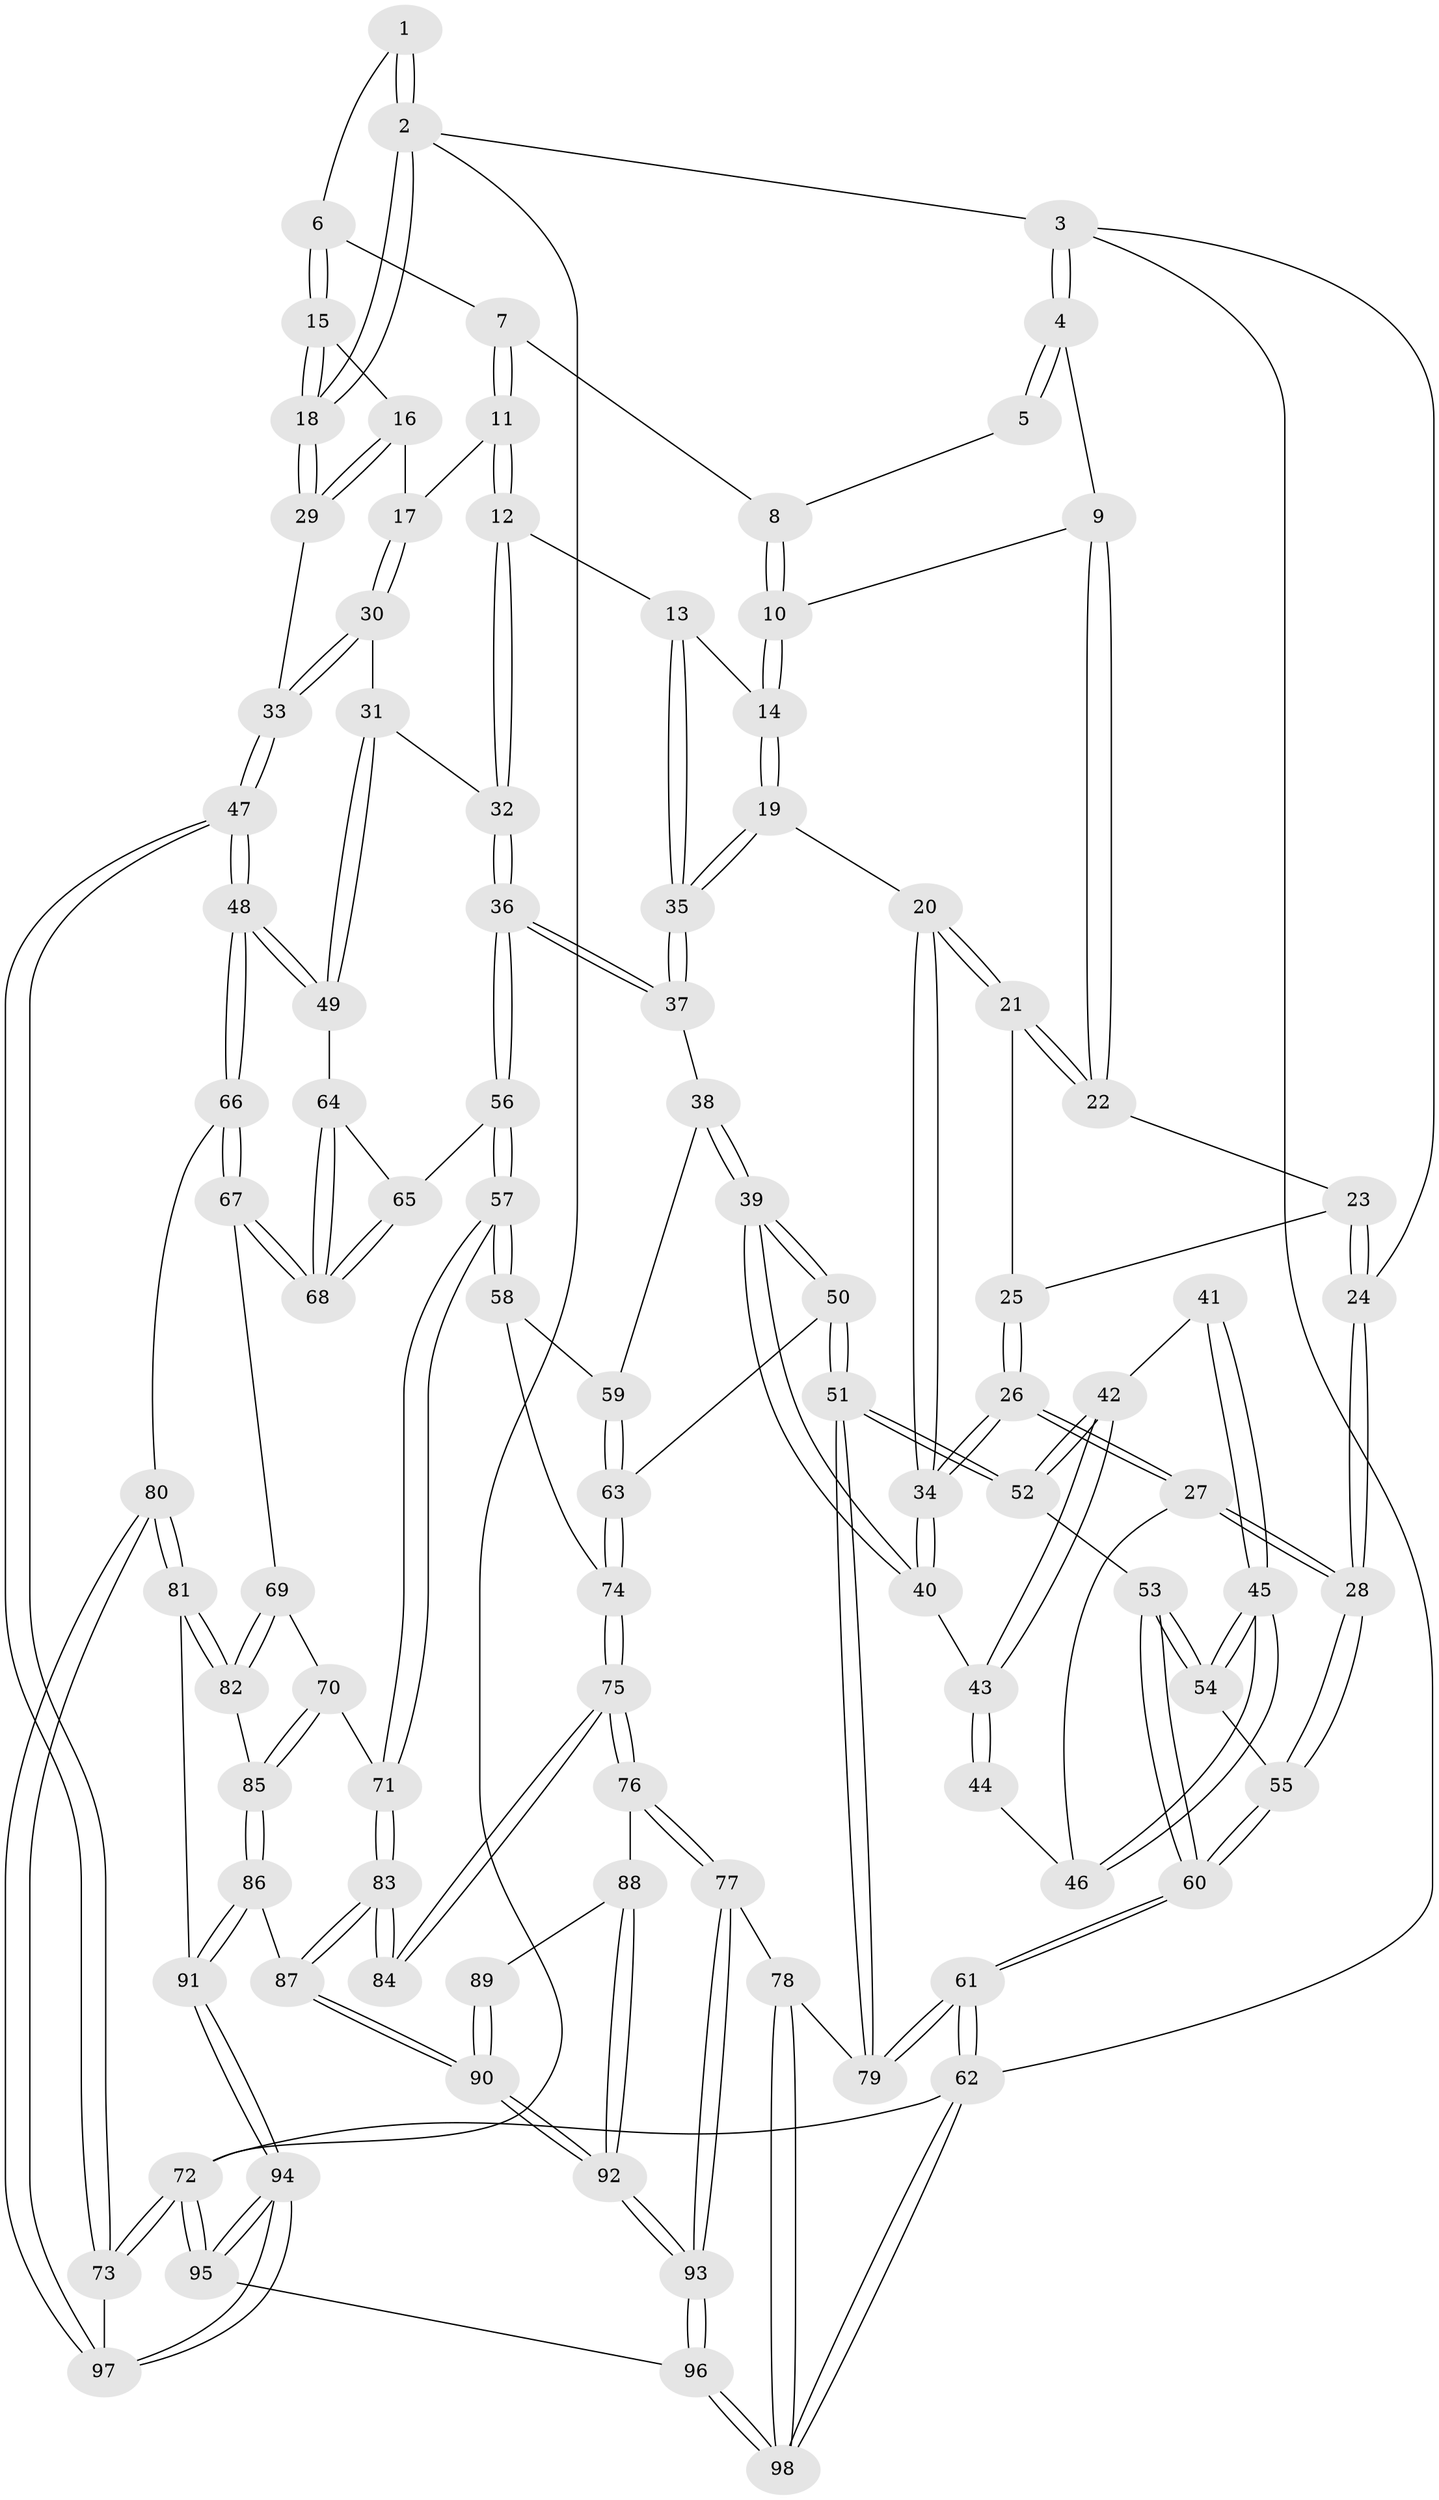// coarse degree distribution, {4: 0.38461538461538464, 2: 0.10256410256410256, 3: 0.15384615384615385, 5: 0.20512820512820512, 6: 0.10256410256410256, 7: 0.05128205128205128}
// Generated by graph-tools (version 1.1) at 2025/06/03/04/25 22:06:39]
// undirected, 98 vertices, 242 edges
graph export_dot {
graph [start="1"]
  node [color=gray90,style=filled];
  1 [pos="+0.9390678124794695+0"];
  2 [pos="+1+0"];
  3 [pos="+0+0"];
  4 [pos="+0+0"];
  5 [pos="+0.5462055644741965+0"];
  6 [pos="+0.862083345378599+0.1433803176059551"];
  7 [pos="+0.5962407592363894+0.01901372182596925"];
  8 [pos="+0.5457563484135711+0"];
  9 [pos="+0.21311495333719632+0.13305786888250168"];
  10 [pos="+0.4153757362584673+0.14281460284803102"];
  11 [pos="+0.658812324159571+0.2150895585768584"];
  12 [pos="+0.6199542855798885+0.2837275868423548"];
  13 [pos="+0.538774290695436+0.28988655330582525"];
  14 [pos="+0.4254977783232415+0.22986464161820838"];
  15 [pos="+0.8695771653304623+0.20439737203086658"];
  16 [pos="+0.8696891103834867+0.21279393207728872"];
  17 [pos="+0.8673281377203295+0.21630140848679694"];
  18 [pos="+1+0"];
  19 [pos="+0.34351995177085176+0.3243368445669005"];
  20 [pos="+0.26860920724695064+0.34680021761965546"];
  21 [pos="+0.22969938489536113+0.2825652948470641"];
  22 [pos="+0.2119590990933275+0.17135826567263374"];
  23 [pos="+0.07796869510790716+0.2568003061498876"];
  24 [pos="+0+0.14554011036231673"];
  25 [pos="+0.1144888354980807+0.28331107488935053"];
  26 [pos="+0.1039006052779483+0.35449641120738895"];
  27 [pos="+0+0.4037480287304746"];
  28 [pos="+0+0.391724536616175"];
  29 [pos="+1+0.19511317949772725"];
  30 [pos="+0.8737991442353663+0.3591242187951077"];
  31 [pos="+0.8669024129076836+0.3697761696441308"];
  32 [pos="+0.6927427313020768+0.45481899521957037"];
  33 [pos="+1+0.41461143761424246"];
  34 [pos="+0.2480516535217677+0.3907312045947756"];
  35 [pos="+0.4694616210518957+0.4389982262744034"];
  36 [pos="+0.6911042628522283+0.45885752311540456"];
  37 [pos="+0.47339929884373755+0.4546736235111202"];
  38 [pos="+0.4636598566221443+0.47365099717334"];
  39 [pos="+0.30539796604168085+0.5063693564275588"];
  40 [pos="+0.24724733556099193+0.39655548463185253"];
  41 [pos="+0.1004256596958154+0.4770941115899501"];
  42 [pos="+0.16865078387017698+0.4846205314776998"];
  43 [pos="+0.22285820592225788+0.4145065778609744"];
  44 [pos="+0.05491956120078546+0.43549901463041313"];
  45 [pos="+0.10003932891747688+0.5604491131117321"];
  46 [pos="+0.049466085447502285+0.43374303869835146"];
  47 [pos="+1+0.7136172349906804"];
  48 [pos="+1+0.6992545447539206"];
  49 [pos="+0.9349817455015534+0.5577671235664591"];
  50 [pos="+0.2971323904909789+0.5701355373479478"];
  51 [pos="+0.1438760269484999+0.6352062553533389"];
  52 [pos="+0.13633379002307155+0.6280058164643743"];
  53 [pos="+0.1322764316169454+0.6262995612092647"];
  54 [pos="+0.10352562460159495+0.6017112349573195"];
  55 [pos="+0+0.4328725731111229"];
  56 [pos="+0.6948746377770513+0.5209433611687552"];
  57 [pos="+0.5793111500922757+0.6417555141437331"];
  58 [pos="+0.5293563825799348+0.618080062991882"];
  59 [pos="+0.4688142635678584+0.5081045208638969"];
  60 [pos="+0+0.7811749655350514"];
  61 [pos="+0+0.8007383053322491"];
  62 [pos="+0+1"];
  63 [pos="+0.3574251807895295+0.6329037174722127"];
  64 [pos="+0.903618553712438+0.5600823073277463"];
  65 [pos="+0.7163246007050768+0.5397682122343355"];
  66 [pos="+0.859115806146481+0.7451900070616996"];
  67 [pos="+0.7808381862302515+0.6692047551244257"];
  68 [pos="+0.7781363511594084+0.6599619253245884"];
  69 [pos="+0.7140643471152488+0.704625512749917"];
  70 [pos="+0.6302915898712067+0.7081323084991302"];
  71 [pos="+0.583886370919082+0.6820019198300087"];
  72 [pos="+1+1"];
  73 [pos="+1+0.9087991099602823"];
  74 [pos="+0.3713766440284464+0.6608594337601695"];
  75 [pos="+0.36821274990958036+0.6867533801836475"];
  76 [pos="+0.31761100528448066+0.7711129737606766"];
  77 [pos="+0.2705709634754104+0.7927066676860203"];
  78 [pos="+0.17460481911064052+0.819188744474106"];
  79 [pos="+0.17031011256600362+0.8150109124208909"];
  80 [pos="+0.7845440142746472+0.8370482421945025"];
  81 [pos="+0.7767877470875747+0.8338962805633651"];
  82 [pos="+0.7275162803065184+0.7972085156715039"];
  83 [pos="+0.5361087166745132+0.763468915177387"];
  84 [pos="+0.5180671253559447+0.7650610168938643"];
  85 [pos="+0.6740428760025674+0.7782737363340183"];
  86 [pos="+0.6182272607252987+0.8477604482913693"];
  87 [pos="+0.5556117826435891+0.814718279262822"];
  88 [pos="+0.39913922312802835+0.8211803156414899"];
  89 [pos="+0.46742872640809086+0.7978633843028928"];
  90 [pos="+0.47698699559666635+0.9719301687045402"];
  91 [pos="+0.6243694784890582+0.856514785670845"];
  92 [pos="+0.4588922611490686+1"];
  93 [pos="+0.45870202054180387+1"];
  94 [pos="+0.673809827650371+1"];
  95 [pos="+0.6637474932932428+1"];
  96 [pos="+0.46346904513874365+1"];
  97 [pos="+0.7890339812605134+0.9244943362842474"];
  98 [pos="+0.1992554520908323+1"];
  1 -- 2;
  1 -- 2;
  1 -- 6;
  2 -- 3;
  2 -- 18;
  2 -- 18;
  2 -- 72;
  3 -- 4;
  3 -- 4;
  3 -- 24;
  3 -- 62;
  4 -- 5;
  4 -- 5;
  4 -- 9;
  5 -- 8;
  6 -- 7;
  6 -- 15;
  6 -- 15;
  7 -- 8;
  7 -- 11;
  7 -- 11;
  8 -- 10;
  8 -- 10;
  9 -- 10;
  9 -- 22;
  9 -- 22;
  10 -- 14;
  10 -- 14;
  11 -- 12;
  11 -- 12;
  11 -- 17;
  12 -- 13;
  12 -- 32;
  12 -- 32;
  13 -- 14;
  13 -- 35;
  13 -- 35;
  14 -- 19;
  14 -- 19;
  15 -- 16;
  15 -- 18;
  15 -- 18;
  16 -- 17;
  16 -- 29;
  16 -- 29;
  17 -- 30;
  17 -- 30;
  18 -- 29;
  18 -- 29;
  19 -- 20;
  19 -- 35;
  19 -- 35;
  20 -- 21;
  20 -- 21;
  20 -- 34;
  20 -- 34;
  21 -- 22;
  21 -- 22;
  21 -- 25;
  22 -- 23;
  23 -- 24;
  23 -- 24;
  23 -- 25;
  24 -- 28;
  24 -- 28;
  25 -- 26;
  25 -- 26;
  26 -- 27;
  26 -- 27;
  26 -- 34;
  26 -- 34;
  27 -- 28;
  27 -- 28;
  27 -- 46;
  28 -- 55;
  28 -- 55;
  29 -- 33;
  30 -- 31;
  30 -- 33;
  30 -- 33;
  31 -- 32;
  31 -- 49;
  31 -- 49;
  32 -- 36;
  32 -- 36;
  33 -- 47;
  33 -- 47;
  34 -- 40;
  34 -- 40;
  35 -- 37;
  35 -- 37;
  36 -- 37;
  36 -- 37;
  36 -- 56;
  36 -- 56;
  37 -- 38;
  38 -- 39;
  38 -- 39;
  38 -- 59;
  39 -- 40;
  39 -- 40;
  39 -- 50;
  39 -- 50;
  40 -- 43;
  41 -- 42;
  41 -- 45;
  41 -- 45;
  42 -- 43;
  42 -- 43;
  42 -- 52;
  42 -- 52;
  43 -- 44;
  43 -- 44;
  44 -- 46;
  45 -- 46;
  45 -- 46;
  45 -- 54;
  45 -- 54;
  47 -- 48;
  47 -- 48;
  47 -- 73;
  47 -- 73;
  48 -- 49;
  48 -- 49;
  48 -- 66;
  48 -- 66;
  49 -- 64;
  50 -- 51;
  50 -- 51;
  50 -- 63;
  51 -- 52;
  51 -- 52;
  51 -- 79;
  51 -- 79;
  52 -- 53;
  53 -- 54;
  53 -- 54;
  53 -- 60;
  53 -- 60;
  54 -- 55;
  55 -- 60;
  55 -- 60;
  56 -- 57;
  56 -- 57;
  56 -- 65;
  57 -- 58;
  57 -- 58;
  57 -- 71;
  57 -- 71;
  58 -- 59;
  58 -- 74;
  59 -- 63;
  59 -- 63;
  60 -- 61;
  60 -- 61;
  61 -- 62;
  61 -- 62;
  61 -- 79;
  61 -- 79;
  62 -- 98;
  62 -- 98;
  62 -- 72;
  63 -- 74;
  63 -- 74;
  64 -- 65;
  64 -- 68;
  64 -- 68;
  65 -- 68;
  65 -- 68;
  66 -- 67;
  66 -- 67;
  66 -- 80;
  67 -- 68;
  67 -- 68;
  67 -- 69;
  69 -- 70;
  69 -- 82;
  69 -- 82;
  70 -- 71;
  70 -- 85;
  70 -- 85;
  71 -- 83;
  71 -- 83;
  72 -- 73;
  72 -- 73;
  72 -- 95;
  72 -- 95;
  73 -- 97;
  74 -- 75;
  74 -- 75;
  75 -- 76;
  75 -- 76;
  75 -- 84;
  75 -- 84;
  76 -- 77;
  76 -- 77;
  76 -- 88;
  77 -- 78;
  77 -- 93;
  77 -- 93;
  78 -- 79;
  78 -- 98;
  78 -- 98;
  80 -- 81;
  80 -- 81;
  80 -- 97;
  80 -- 97;
  81 -- 82;
  81 -- 82;
  81 -- 91;
  82 -- 85;
  83 -- 84;
  83 -- 84;
  83 -- 87;
  83 -- 87;
  85 -- 86;
  85 -- 86;
  86 -- 87;
  86 -- 91;
  86 -- 91;
  87 -- 90;
  87 -- 90;
  88 -- 89;
  88 -- 92;
  88 -- 92;
  89 -- 90;
  89 -- 90;
  90 -- 92;
  90 -- 92;
  91 -- 94;
  91 -- 94;
  92 -- 93;
  92 -- 93;
  93 -- 96;
  93 -- 96;
  94 -- 95;
  94 -- 95;
  94 -- 97;
  94 -- 97;
  95 -- 96;
  96 -- 98;
  96 -- 98;
}
